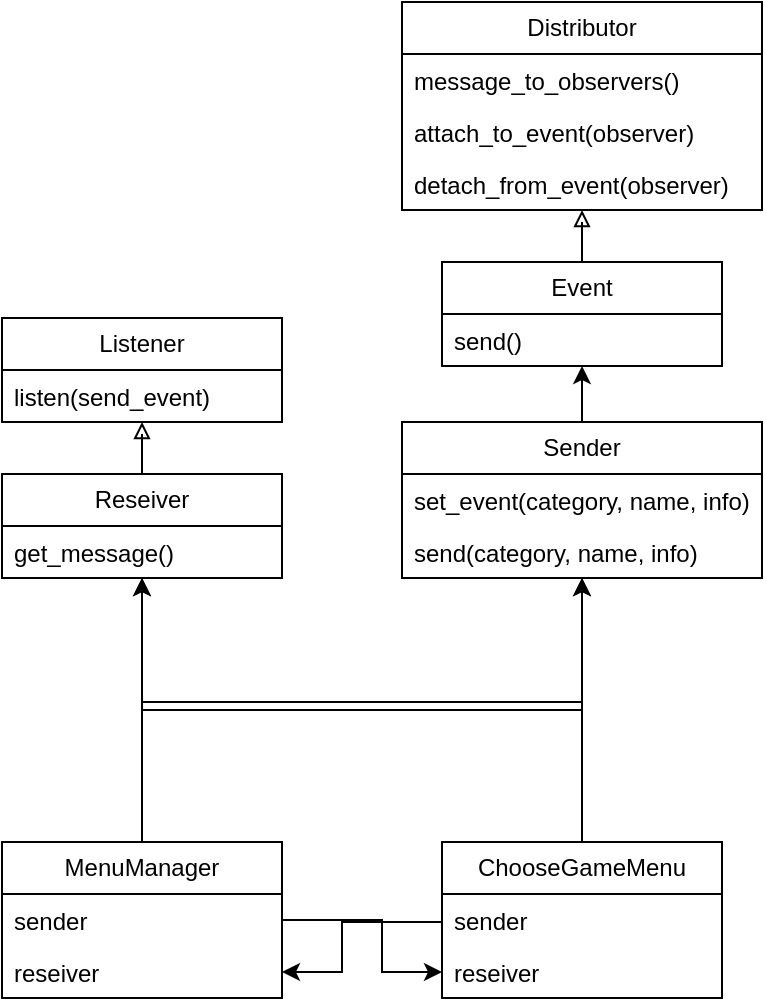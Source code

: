 <mxfile version="21.2.1" type="device">
  <diagram name="Page-1" id="Mig-sMreI63sIYIa9TXF">
    <mxGraphModel dx="472" dy="816" grid="1" gridSize="10" guides="1" tooltips="1" connect="1" arrows="1" fold="1" page="1" pageScale="1" pageWidth="827" pageHeight="1169" math="0" shadow="0">
      <root>
        <mxCell id="0" />
        <mxCell id="1" parent="0" />
        <mxCell id="eh8_WTJjOYL_qaqL26GH-24" value="Listener" style="swimlane;fontStyle=0;childLayout=stackLayout;horizontal=1;startSize=26;fillColor=none;horizontalStack=0;resizeParent=1;resizeParentMax=0;resizeLast=0;collapsible=1;marginBottom=0;whiteSpace=wrap;html=1;" parent="1" vertex="1">
          <mxGeometry x="120" y="668" width="140" height="52" as="geometry" />
        </mxCell>
        <mxCell id="eh8_WTJjOYL_qaqL26GH-25" value="listen(send_event)" style="text;strokeColor=none;fillColor=none;align=left;verticalAlign=top;spacingLeft=4;spacingRight=4;overflow=hidden;rotatable=0;points=[[0,0.5],[1,0.5]];portConstraint=eastwest;whiteSpace=wrap;html=1;" parent="eh8_WTJjOYL_qaqL26GH-24" vertex="1">
          <mxGeometry y="26" width="140" height="26" as="geometry" />
        </mxCell>
        <mxCell id="eh8_WTJjOYL_qaqL26GH-28" value="Distributor" style="swimlane;fontStyle=0;childLayout=stackLayout;horizontal=1;startSize=26;fillColor=none;horizontalStack=0;resizeParent=1;resizeParentMax=0;resizeLast=0;collapsible=1;marginBottom=0;whiteSpace=wrap;html=1;" parent="1" vertex="1">
          <mxGeometry x="320" y="510" width="180" height="104" as="geometry" />
        </mxCell>
        <mxCell id="eh8_WTJjOYL_qaqL26GH-29" value="message_to_observers()" style="text;strokeColor=none;fillColor=none;align=left;verticalAlign=top;spacingLeft=4;spacingRight=4;overflow=hidden;rotatable=0;points=[[0,0.5],[1,0.5]];portConstraint=eastwest;whiteSpace=wrap;html=1;" parent="eh8_WTJjOYL_qaqL26GH-28" vertex="1">
          <mxGeometry y="26" width="180" height="26" as="geometry" />
        </mxCell>
        <mxCell id="eh8_WTJjOYL_qaqL26GH-30" value="attach_to_event(observer)" style="text;strokeColor=none;fillColor=none;align=left;verticalAlign=top;spacingLeft=4;spacingRight=4;overflow=hidden;rotatable=0;points=[[0,0.5],[1,0.5]];portConstraint=eastwest;whiteSpace=wrap;html=1;" parent="eh8_WTJjOYL_qaqL26GH-28" vertex="1">
          <mxGeometry y="52" width="180" height="26" as="geometry" />
        </mxCell>
        <mxCell id="eh8_WTJjOYL_qaqL26GH-31" value="detach_from_event(observer)" style="text;strokeColor=none;fillColor=none;align=left;verticalAlign=top;spacingLeft=4;spacingRight=4;overflow=hidden;rotatable=0;points=[[0,0.5],[1,0.5]];portConstraint=eastwest;whiteSpace=wrap;html=1;" parent="eh8_WTJjOYL_qaqL26GH-28" vertex="1">
          <mxGeometry y="78" width="180" height="26" as="geometry" />
        </mxCell>
        <mxCell id="eh8_WTJjOYL_qaqL26GH-36" style="edgeStyle=orthogonalEdgeStyle;rounded=0;orthogonalLoop=1;jettySize=auto;html=1;endArrow=block;endFill=0;" parent="1" source="eh8_WTJjOYL_qaqL26GH-32" target="eh8_WTJjOYL_qaqL26GH-28" edge="1">
          <mxGeometry relative="1" as="geometry" />
        </mxCell>
        <mxCell id="eh8_WTJjOYL_qaqL26GH-32" value="Event" style="swimlane;fontStyle=0;childLayout=stackLayout;horizontal=1;startSize=26;fillColor=none;horizontalStack=0;resizeParent=1;resizeParentMax=0;resizeLast=0;collapsible=1;marginBottom=0;whiteSpace=wrap;html=1;" parent="1" vertex="1">
          <mxGeometry x="340" y="640" width="140" height="52" as="geometry" />
        </mxCell>
        <mxCell id="eh8_WTJjOYL_qaqL26GH-33" value="send()" style="text;strokeColor=none;fillColor=none;align=left;verticalAlign=top;spacingLeft=4;spacingRight=4;overflow=hidden;rotatable=0;points=[[0,0.5],[1,0.5]];portConstraint=eastwest;whiteSpace=wrap;html=1;" parent="eh8_WTJjOYL_qaqL26GH-32" vertex="1">
          <mxGeometry y="26" width="140" height="26" as="geometry" />
        </mxCell>
        <mxCell id="eh8_WTJjOYL_qaqL26GH-45" style="edgeStyle=orthogonalEdgeStyle;rounded=0;orthogonalLoop=1;jettySize=auto;html=1;exitX=0.5;exitY=0;exitDx=0;exitDy=0;" parent="1" source="eh8_WTJjOYL_qaqL26GH-37" target="eh8_WTJjOYL_qaqL26GH-32" edge="1">
          <mxGeometry relative="1" as="geometry" />
        </mxCell>
        <mxCell id="eh8_WTJjOYL_qaqL26GH-37" value="Sender" style="swimlane;fontStyle=0;childLayout=stackLayout;horizontal=1;startSize=26;fillColor=none;horizontalStack=0;resizeParent=1;resizeParentMax=0;resizeLast=0;collapsible=1;marginBottom=0;whiteSpace=wrap;html=1;" parent="1" vertex="1">
          <mxGeometry x="320" y="720" width="180" height="78" as="geometry" />
        </mxCell>
        <mxCell id="eh8_WTJjOYL_qaqL26GH-38" value="set_event(category, name, info)" style="text;strokeColor=none;fillColor=none;align=left;verticalAlign=top;spacingLeft=4;spacingRight=4;overflow=hidden;rotatable=0;points=[[0,0.5],[1,0.5]];portConstraint=eastwest;whiteSpace=wrap;html=1;" parent="eh8_WTJjOYL_qaqL26GH-37" vertex="1">
          <mxGeometry y="26" width="180" height="26" as="geometry" />
        </mxCell>
        <mxCell id="eh8_WTJjOYL_qaqL26GH-39" value="send(category, name, info)" style="text;strokeColor=none;fillColor=none;align=left;verticalAlign=top;spacingLeft=4;spacingRight=4;overflow=hidden;rotatable=0;points=[[0,0.5],[1,0.5]];portConstraint=eastwest;whiteSpace=wrap;html=1;" parent="eh8_WTJjOYL_qaqL26GH-37" vertex="1">
          <mxGeometry y="52" width="180" height="26" as="geometry" />
        </mxCell>
        <mxCell id="eh8_WTJjOYL_qaqL26GH-46" style="edgeStyle=orthogonalEdgeStyle;rounded=0;orthogonalLoop=1;jettySize=auto;html=1;endArrow=block;endFill=0;" parent="1" source="eh8_WTJjOYL_qaqL26GH-41" target="eh8_WTJjOYL_qaqL26GH-24" edge="1">
          <mxGeometry relative="1" as="geometry" />
        </mxCell>
        <mxCell id="eh8_WTJjOYL_qaqL26GH-41" value="Reseiver" style="swimlane;fontStyle=0;childLayout=stackLayout;horizontal=1;startSize=26;fillColor=none;horizontalStack=0;resizeParent=1;resizeParentMax=0;resizeLast=0;collapsible=1;marginBottom=0;whiteSpace=wrap;html=1;" parent="1" vertex="1">
          <mxGeometry x="120" y="746" width="140" height="52" as="geometry" />
        </mxCell>
        <mxCell id="eh8_WTJjOYL_qaqL26GH-42" value="get_message()" style="text;strokeColor=none;fillColor=none;align=left;verticalAlign=top;spacingLeft=4;spacingRight=4;overflow=hidden;rotatable=0;points=[[0,0.5],[1,0.5]];portConstraint=eastwest;whiteSpace=wrap;html=1;" parent="eh8_WTJjOYL_qaqL26GH-41" vertex="1">
          <mxGeometry y="26" width="140" height="26" as="geometry" />
        </mxCell>
        <mxCell id="eh8_WTJjOYL_qaqL26GH-62" style="edgeStyle=orthogonalEdgeStyle;rounded=0;orthogonalLoop=1;jettySize=auto;html=1;exitX=0.5;exitY=0;exitDx=0;exitDy=0;" parent="1" source="eh8_WTJjOYL_qaqL26GH-55" target="eh8_WTJjOYL_qaqL26GH-37" edge="1">
          <mxGeometry relative="1" as="geometry" />
        </mxCell>
        <mxCell id="eh8_WTJjOYL_qaqL26GH-63" style="edgeStyle=orthogonalEdgeStyle;rounded=0;orthogonalLoop=1;jettySize=auto;html=1;exitX=0.5;exitY=0;exitDx=0;exitDy=0;" parent="1" source="eh8_WTJjOYL_qaqL26GH-55" target="eh8_WTJjOYL_qaqL26GH-41" edge="1">
          <mxGeometry relative="1" as="geometry" />
        </mxCell>
        <mxCell id="eh8_WTJjOYL_qaqL26GH-55" value="MenuManager" style="swimlane;fontStyle=0;childLayout=stackLayout;horizontal=1;startSize=26;fillColor=none;horizontalStack=0;resizeParent=1;resizeParentMax=0;resizeLast=0;collapsible=1;marginBottom=0;whiteSpace=wrap;html=1;" parent="1" vertex="1">
          <mxGeometry x="120" y="930" width="140" height="78" as="geometry" />
        </mxCell>
        <mxCell id="eh8_WTJjOYL_qaqL26GH-56" value="sender" style="text;strokeColor=none;fillColor=none;align=left;verticalAlign=top;spacingLeft=4;spacingRight=4;overflow=hidden;rotatable=0;points=[[0,0.5],[1,0.5]];portConstraint=eastwest;whiteSpace=wrap;html=1;" parent="eh8_WTJjOYL_qaqL26GH-55" vertex="1">
          <mxGeometry y="26" width="140" height="26" as="geometry" />
        </mxCell>
        <mxCell id="eh8_WTJjOYL_qaqL26GH-57" value="reseiver" style="text;strokeColor=none;fillColor=none;align=left;verticalAlign=top;spacingLeft=4;spacingRight=4;overflow=hidden;rotatable=0;points=[[0,0.5],[1,0.5]];portConstraint=eastwest;whiteSpace=wrap;html=1;" parent="eh8_WTJjOYL_qaqL26GH-55" vertex="1">
          <mxGeometry y="52" width="140" height="26" as="geometry" />
        </mxCell>
        <mxCell id="eh8_WTJjOYL_qaqL26GH-64" style="edgeStyle=orthogonalEdgeStyle;rounded=0;orthogonalLoop=1;jettySize=auto;html=1;" parent="1" source="eh8_WTJjOYL_qaqL26GH-59" target="eh8_WTJjOYL_qaqL26GH-37" edge="1">
          <mxGeometry relative="1" as="geometry" />
        </mxCell>
        <mxCell id="eh8_WTJjOYL_qaqL26GH-65" style="edgeStyle=orthogonalEdgeStyle;rounded=0;orthogonalLoop=1;jettySize=auto;html=1;" parent="1" source="eh8_WTJjOYL_qaqL26GH-59" target="eh8_WTJjOYL_qaqL26GH-41" edge="1">
          <mxGeometry relative="1" as="geometry">
            <Array as="points">
              <mxPoint x="410" y="860" />
              <mxPoint x="190" y="860" />
            </Array>
          </mxGeometry>
        </mxCell>
        <mxCell id="eh8_WTJjOYL_qaqL26GH-59" value="ChooseGameMenu" style="swimlane;fontStyle=0;childLayout=stackLayout;horizontal=1;startSize=26;fillColor=none;horizontalStack=0;resizeParent=1;resizeParentMax=0;resizeLast=0;collapsible=1;marginBottom=0;whiteSpace=wrap;html=1;" parent="1" vertex="1">
          <mxGeometry x="340" y="930" width="140" height="78" as="geometry" />
        </mxCell>
        <mxCell id="eh8_WTJjOYL_qaqL26GH-60" value="sender" style="text;strokeColor=none;fillColor=none;align=left;verticalAlign=top;spacingLeft=4;spacingRight=4;overflow=hidden;rotatable=0;points=[[0,0.5],[1,0.5]];portConstraint=eastwest;whiteSpace=wrap;html=1;" parent="eh8_WTJjOYL_qaqL26GH-59" vertex="1">
          <mxGeometry y="26" width="140" height="26" as="geometry" />
        </mxCell>
        <mxCell id="eh8_WTJjOYL_qaqL26GH-61" value="reseiver" style="text;strokeColor=none;fillColor=none;align=left;verticalAlign=top;spacingLeft=4;spacingRight=4;overflow=hidden;rotatable=0;points=[[0,0.5],[1,0.5]];portConstraint=eastwest;whiteSpace=wrap;html=1;" parent="eh8_WTJjOYL_qaqL26GH-59" vertex="1">
          <mxGeometry y="52" width="140" height="26" as="geometry" />
        </mxCell>
        <mxCell id="eh8_WTJjOYL_qaqL26GH-66" style="edgeStyle=orthogonalEdgeStyle;rounded=0;orthogonalLoop=1;jettySize=auto;html=1;entryX=0;entryY=0.5;entryDx=0;entryDy=0;" parent="1" source="eh8_WTJjOYL_qaqL26GH-56" target="eh8_WTJjOYL_qaqL26GH-61" edge="1">
          <mxGeometry relative="1" as="geometry">
            <Array as="points">
              <mxPoint x="310" y="969" />
              <mxPoint x="310" y="995" />
            </Array>
          </mxGeometry>
        </mxCell>
        <mxCell id="eh8_WTJjOYL_qaqL26GH-67" style="edgeStyle=orthogonalEdgeStyle;rounded=0;orthogonalLoop=1;jettySize=auto;html=1;exitX=0;exitY=0.5;exitDx=0;exitDy=0;entryX=1;entryY=0.5;entryDx=0;entryDy=0;" parent="1" source="eh8_WTJjOYL_qaqL26GH-60" target="eh8_WTJjOYL_qaqL26GH-57" edge="1">
          <mxGeometry relative="1" as="geometry">
            <Array as="points">
              <mxPoint x="290" y="970" />
              <mxPoint x="290" y="995" />
            </Array>
          </mxGeometry>
        </mxCell>
      </root>
    </mxGraphModel>
  </diagram>
</mxfile>
